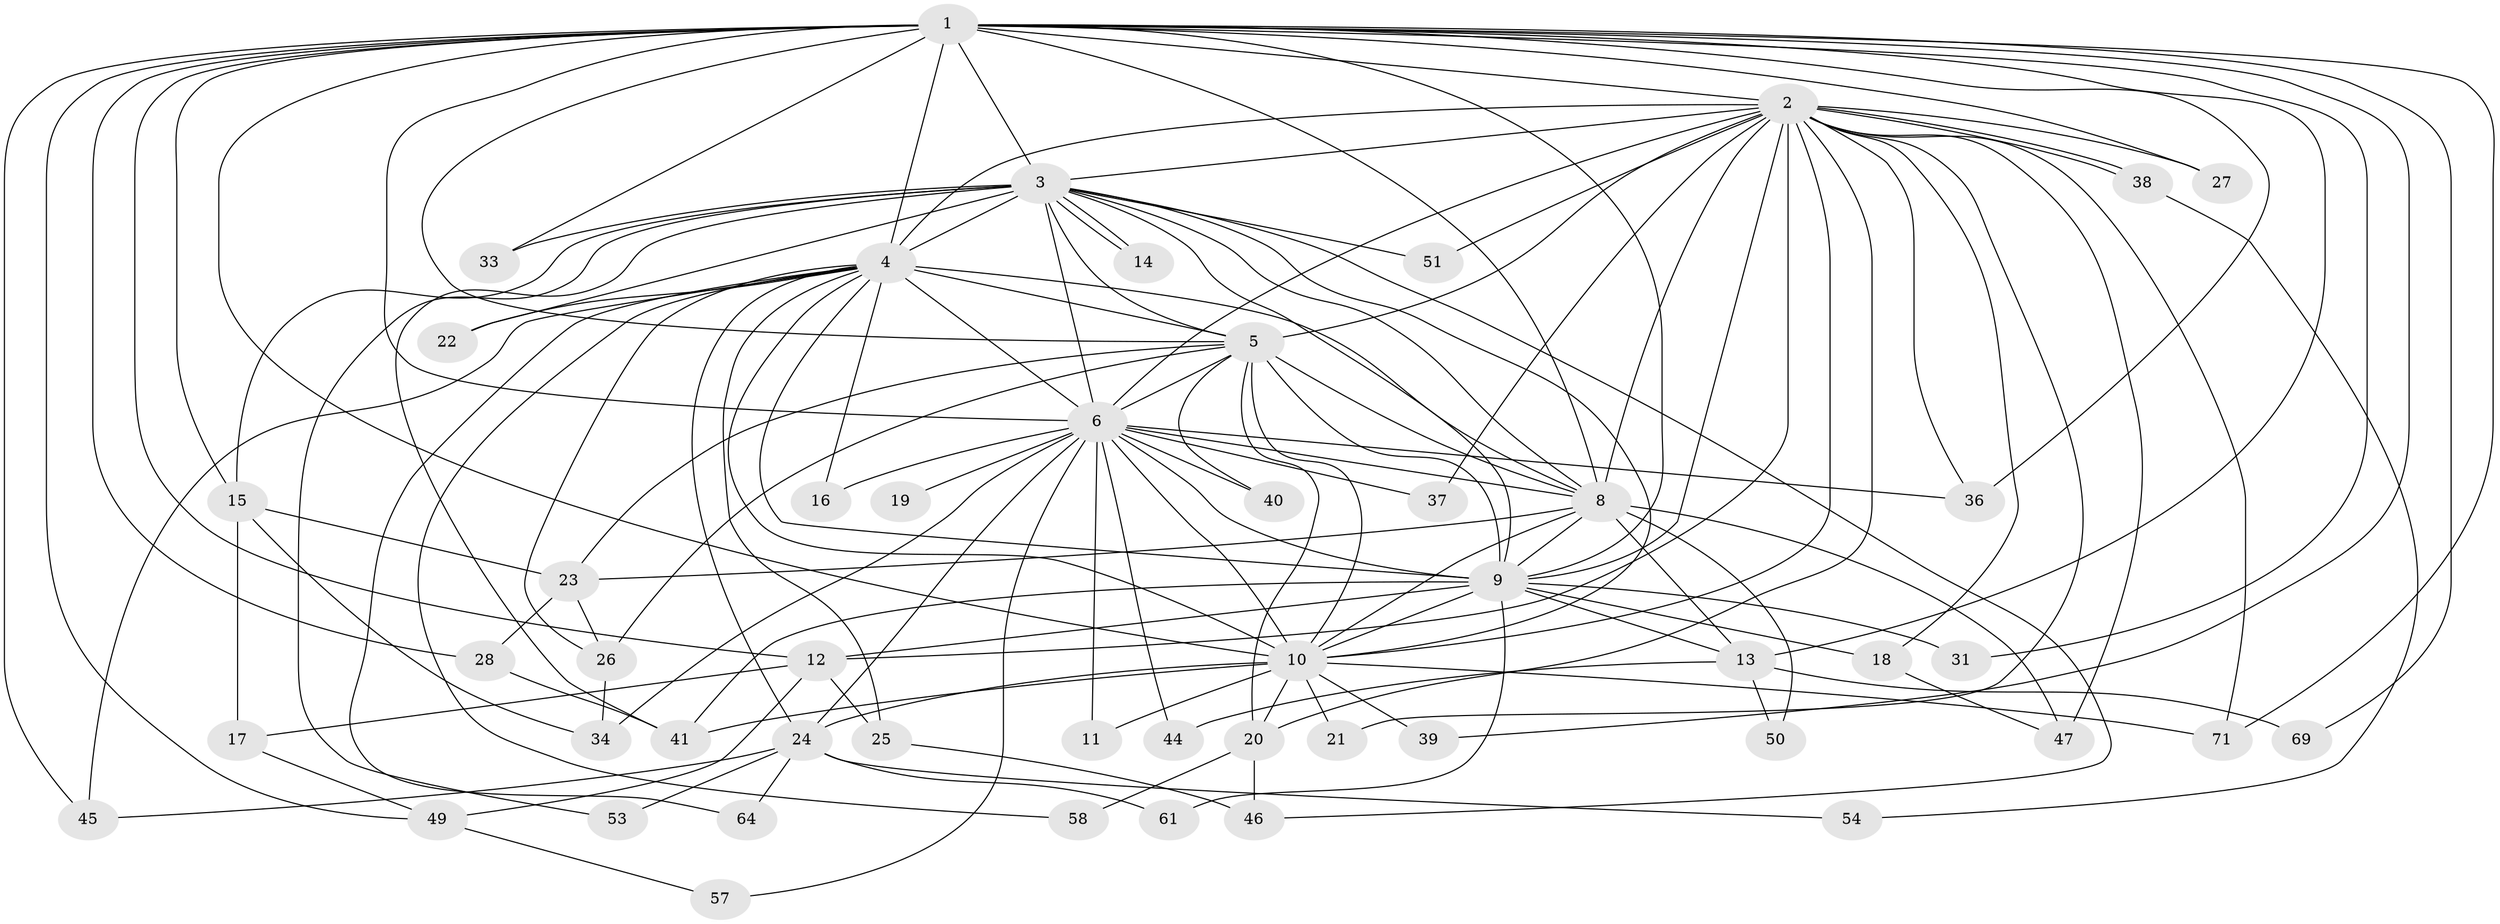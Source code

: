 // original degree distribution, {24: 0.013513513513513514, 21: 0.013513513513513514, 18: 0.013513513513513514, 19: 0.02702702702702703, 14: 0.013513513513513514, 10: 0.013513513513513514, 16: 0.04054054054054054, 2: 0.5135135135135135, 6: 0.04054054054054054, 5: 0.04054054054054054, 3: 0.21621621621621623, 4: 0.05405405405405406}
// Generated by graph-tools (version 1.1) at 2025/17/03/04/25 18:17:19]
// undirected, 51 vertices, 134 edges
graph export_dot {
graph [start="1"]
  node [color=gray90,style=filled];
  1;
  2;
  3 [super="+48"];
  4;
  5 [super="+65+62"];
  6 [super="+7"];
  8 [super="+67+60"];
  9;
  10;
  11;
  12 [super="+29"];
  13 [super="+35+73"];
  14;
  15;
  16;
  17 [super="+52"];
  18;
  19;
  20 [super="+66+43"];
  21;
  22;
  23;
  24 [super="+32"];
  25;
  26 [super="+30"];
  27;
  28;
  31;
  33;
  34 [super="+63"];
  36 [super="+42"];
  37;
  38;
  39;
  40;
  41 [super="+68"];
  44;
  45 [super="+55"];
  46 [super="+56"];
  47 [super="+74"];
  49;
  50;
  51;
  53;
  54;
  57;
  58;
  61;
  64;
  69;
  71 [super="+72"];
  1 -- 2;
  1 -- 3;
  1 -- 4;
  1 -- 5;
  1 -- 6 [weight=2];
  1 -- 8 [weight=2];
  1 -- 9;
  1 -- 10;
  1 -- 13;
  1 -- 15;
  1 -- 27;
  1 -- 28;
  1 -- 31;
  1 -- 33;
  1 -- 36;
  1 -- 39;
  1 -- 45;
  1 -- 49;
  1 -- 69;
  1 -- 71;
  1 -- 12 [weight=2];
  2 -- 3;
  2 -- 4;
  2 -- 5;
  2 -- 6 [weight=2];
  2 -- 8;
  2 -- 9;
  2 -- 10;
  2 -- 12;
  2 -- 18;
  2 -- 21;
  2 -- 27;
  2 -- 37;
  2 -- 38;
  2 -- 38;
  2 -- 47;
  2 -- 51;
  2 -- 71;
  2 -- 36;
  2 -- 20;
  3 -- 4 [weight=2];
  3 -- 5;
  3 -- 6 [weight=2];
  3 -- 8;
  3 -- 9;
  3 -- 10;
  3 -- 14;
  3 -- 14;
  3 -- 15;
  3 -- 22;
  3 -- 33;
  3 -- 46;
  3 -- 51;
  3 -- 53;
  3 -- 41;
  4 -- 5;
  4 -- 6 [weight=2];
  4 -- 8 [weight=2];
  4 -- 9;
  4 -- 10;
  4 -- 16;
  4 -- 22;
  4 -- 24;
  4 -- 25;
  4 -- 26;
  4 -- 45;
  4 -- 58;
  4 -- 64;
  5 -- 6 [weight=2];
  5 -- 8;
  5 -- 9 [weight=2];
  5 -- 10;
  5 -- 20;
  5 -- 40;
  5 -- 26;
  5 -- 23;
  6 -- 8 [weight=2];
  6 -- 9 [weight=2];
  6 -- 10 [weight=2];
  6 -- 24;
  6 -- 11;
  6 -- 16;
  6 -- 19;
  6 -- 36;
  6 -- 37;
  6 -- 40;
  6 -- 44;
  6 -- 57;
  6 -- 34;
  8 -- 9;
  8 -- 10;
  8 -- 23;
  8 -- 50;
  8 -- 13 [weight=2];
  8 -- 47;
  9 -- 10;
  9 -- 12;
  9 -- 13;
  9 -- 18;
  9 -- 31;
  9 -- 41;
  9 -- 61;
  10 -- 11;
  10 -- 20;
  10 -- 21;
  10 -- 39;
  10 -- 41;
  10 -- 71;
  10 -- 24;
  12 -- 17;
  12 -- 25;
  12 -- 49;
  13 -- 50;
  13 -- 69;
  13 -- 44;
  15 -- 17;
  15 -- 23;
  15 -- 34;
  17 -- 49;
  18 -- 47;
  20 -- 46 [weight=2];
  20 -- 58;
  23 -- 26;
  23 -- 28;
  24 -- 64;
  24 -- 53;
  24 -- 54;
  24 -- 61;
  24 -- 45;
  25 -- 46;
  26 -- 34;
  28 -- 41;
  38 -- 54;
  49 -- 57;
}
